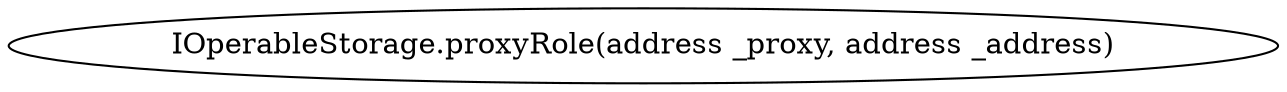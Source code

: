 digraph "" {
	graph [bb="0,0,514.92,36"];
	node [label="\N"];
	"IOperableStorage.proxyRole(address _proxy, address _address)"	 [height=0.5,
		pos="257.46,18",
		width=7.1516];
}
digraph "" {
	graph [bb="0,0,514.92,36"];
	node [label="\N"];
	"IOperableStorage.proxyRole(address _proxy, address _address)"	 [height=0.5,
		pos="257.46,18",
		width=7.1516];
}
digraph "" {
	graph [bb="0,0,514.92,36"];
	node [label="\N"];
	"IOperableStorage.proxyRole(address _proxy, address _address)"	 [height=0.5,
		pos="257.46,18",
		width=7.1516];
}
digraph "" {
	graph [bb="0,0,514.92,36"];
	node [label="\N"];
	"IOperableStorage.proxyRole(address _proxy, address _address)"	 [height=0.5,
		pos="257.46,18",
		width=7.1516];
}
digraph "" {
	graph [bb="0,0,514.92,36"];
	node [label="\N"];
	"IOperableStorage.proxyRole(address _proxy, address _address)"	 [height=0.5,
		pos="257.46,18",
		width=7.1516];
}
